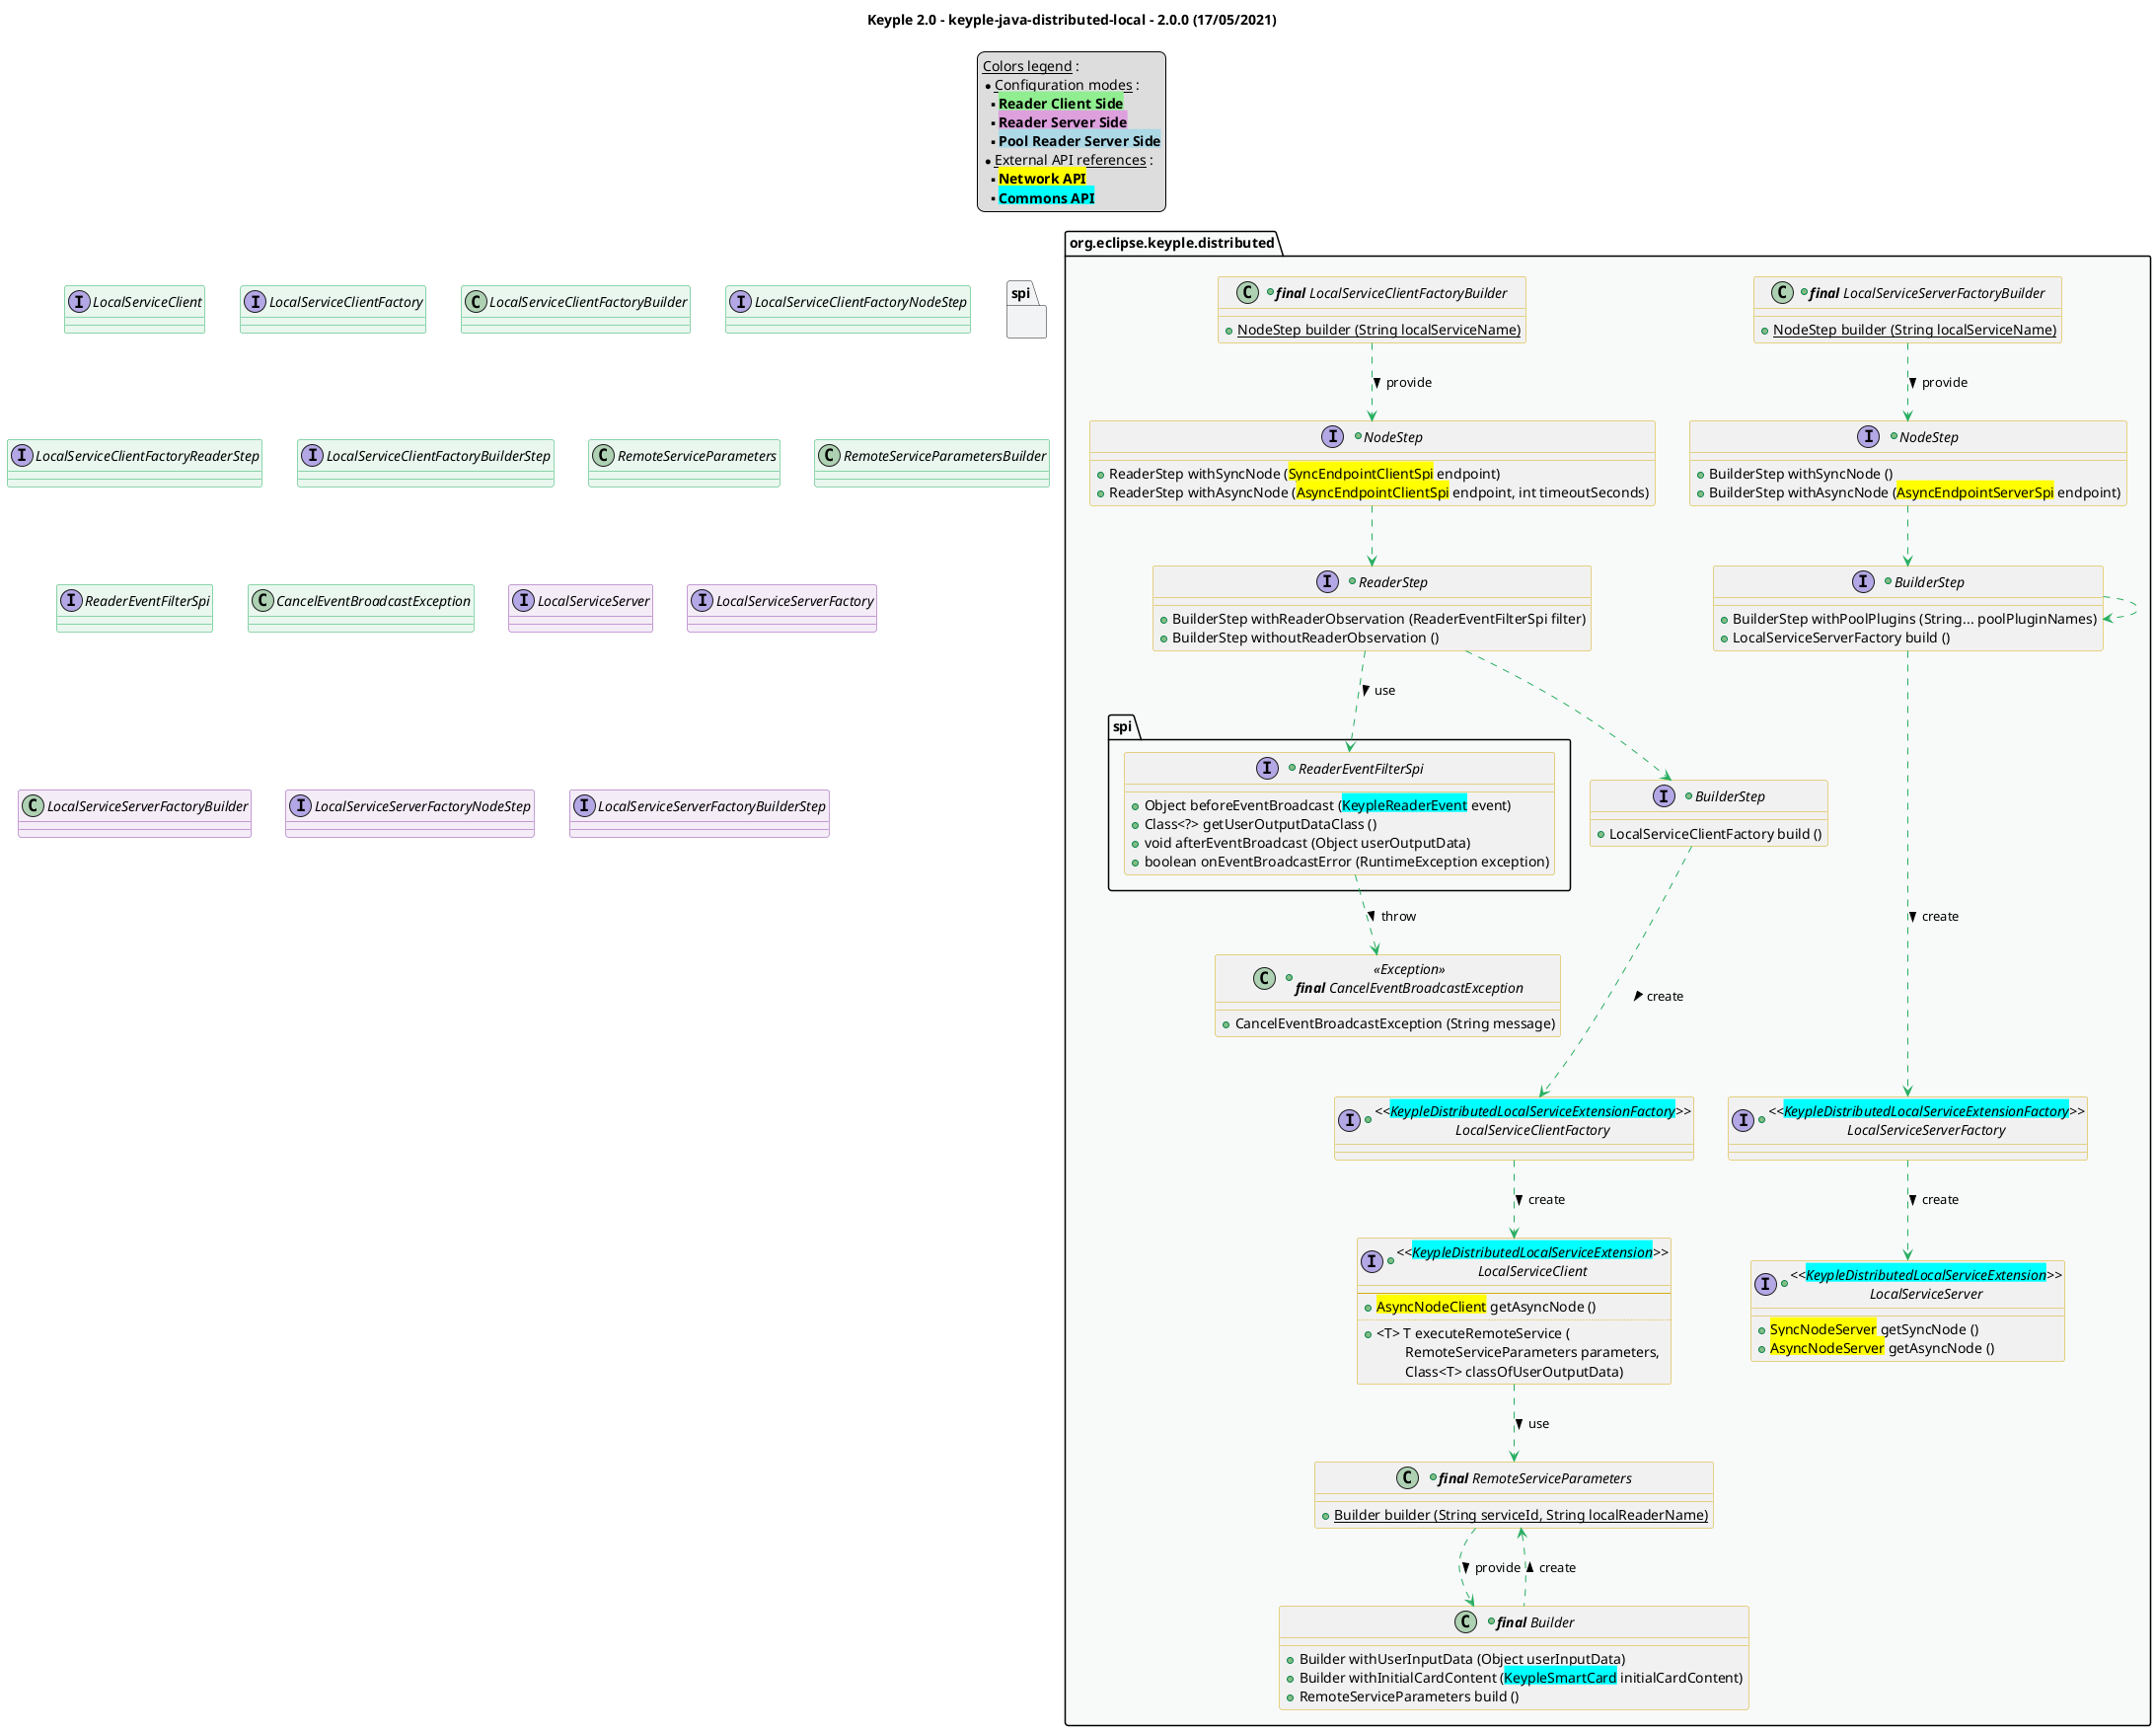 @startuml
title
    Keyple 2.0 - keyple-java-distributed-local - 2.0.0 (17/05/2021)
end title

' == THEME ==

'Couleurs issues de : https://htmlcolorcodes.com/fr/tableau-de-couleur/tableau-de-couleur-design-plat/
!define C_GREY1 F8F9F9
!define C_GREY2 F2F3F4
!define C_GREY3 E5E7E9
!define C_GREY4 D7DBDD
!define C_GREY5 CACFD2
!define C_GREY6 BDC3C7
!define C_LINK 3498DB
!define C_USE 27AE60

skinparam Shadowing false
skinparam ClassFontStyle italic
skinparam ClassBorderColor #D4AC0D
skinparam stereotypeABorderColor #A9DCDF
skinparam stereotypeIBorderColor #B4A7E5
skinparam stereotypeCBorderColor #ADD1B2
skinparam stereotypeEBorderColor #EB93DF
' Red
skinparam ClassBackgroundColor<<red>> #FDEDEC
skinparam ClassBorderColor<<red>> #E74C3C
hide <<red>> stereotype
' Purple
skinparam ClassBackgroundColor<<purple>> #F4ECF7
skinparam ClassBorderColor<<purple>> #8E44AD
hide <<purple>> stereotype
' blue
skinparam ClassBackgroundColor<<blue>> #EBF5FB
skinparam ClassBorderColor<<blue>> #3498DB
hide <<blue>> stereotype
' Green
skinparam ClassBackgroundColor<<green>> #E9F7EF
skinparam ClassBorderColor<<green>> #27AE60
hide <<green>> stereotype
' Grey
skinparam ClassBackgroundColor<<grey>> #EAECEE
skinparam ClassBorderColor<<grey>> #2C3E50
hide <<grey>> stereotype

' == CONTENT ==

legend top
    __Colors legend__ :
    * __Configuration modes__ :
    ** <back:lightGreen>**Reader Client Side**</back>
    ** <back:plum>**Reader Server Side**</back>
    ** <back:lightBlue>**Pool Reader Server Side**</back>
    * __External API references__ :
    ** <back:yellow>**Network API**</back>
    ** <back:cyan>**Commons API**</back>
end legend

package "org.eclipse.keyple.distributed" as root {

    +interface "<<<back:cyan>KeypleDistributedLocalServiceExtension</back>>>\nLocalServiceClient" as LocalServiceClient {
        --
        +<back:yellow>AsyncNodeClient</back> getAsyncNode ()
        ..
        +<T> T executeRemoteService (
            \tRemoteServiceParameters parameters,
            \tClass<T> classOfUserOutputData)
    }
    +class "**final** RemoteServiceParameters" as RemoteServiceParameters {
        +{static} Builder builder (String serviceId, String localReaderName)
    }
    +class "**final** Builder" as RemoteServiceParametersBuilder {
        +Builder withUserInputData (Object userInputData)
        +Builder withInitialCardContent (<back:cyan>KeypleSmartCard</back> initialCardContent)
        +RemoteServiceParameters build ()
    }

    +interface "<<<back:cyan>KeypleDistributedLocalServiceExtension</back>>>\nLocalServiceServer" as LocalServiceServer {
        +<back:yellow>SyncNodeServer</back> getSyncNode ()
        +<back:yellow>AsyncNodeServer</back> getAsyncNode ()
    }

    ' Factories
    together {
        +interface "<<<back:cyan>KeypleDistributedLocalServiceExtensionFactory</back>>>\nLocalServiceClientFactory" as LocalServiceClientFactory {
        }
        +interface "<<<back:cyan>KeypleDistributedLocalServiceExtensionFactory</back>>>\nLocalServiceServerFactory" as LocalServiceServerFactory {
        }
    }

    ' Factories builders
    together {
        +class "**final** LocalServiceClientFactoryBuilder" as LocalServiceClientFactoryBuilder {
            + {static} NodeStep builder (String localServiceName)
        }
        +interface "NodeStep" as LocalServiceClientFactoryNodeStep {
            + ReaderStep withSyncNode (<back:yellow>SyncEndpointClientSpi</back> endpoint)
            + ReaderStep withAsyncNode (<back:yellow>AsyncEndpointClientSpi</back> endpoint, int timeoutSeconds)
        }
        +interface "ReaderStep" as LocalServiceClientFactoryReaderStep {
                + BuilderStep withReaderObservation (ReaderEventFilterSpi filter)
            + BuilderStep withoutReaderObservation ()
        }
        +interface "BuilderStep" as LocalServiceClientFactoryBuilderStep {
            + LocalServiceClientFactory build ()
        }

        package spi {
            +interface ReaderEventFilterSpi {
                +Object beforeEventBroadcast (<back:cyan>KeypleReaderEvent</back> event)
                +Class<?> getUserOutputDataClass ()
                +void afterEventBroadcast (Object userOutputData)
                +boolean onEventBroadcastError (RuntimeException exception)
            }
        }
        +class "<<Exception>>\n**final** CancelEventBroadcastException" as CancelEventBroadcastException {
            +CancelEventBroadcastException (String message)
        }

        +class "**final** LocalServiceServerFactoryBuilder" as LocalServiceServerFactoryBuilder {
            + {static} NodeStep builder (String localServiceName)
        }
        +interface "NodeStep" as LocalServiceServerFactoryNodeStep {
            + BuilderStep withSyncNode ()
            + BuilderStep withAsyncNode (<back:yellow>AsyncEndpointServerSpi</back> endpoint)
        }
        +interface "BuilderStep" as LocalServiceServerFactoryBuilderStep {
            + BuilderStep withPoolPlugins (String... poolPluginNames)
            + LocalServiceServerFactory build ()
        }
    }
}

' Associations
LocalServiceClient ..> RemoteServiceParameters #C_USE : use >
RemoteServiceParameters ..> RemoteServiceParametersBuilder #C_USE : provide >
RemoteServiceParametersBuilder .up.> RemoteServiceParameters #C_USE : create >

LocalServiceClientFactoryBuilder ..> LocalServiceClientFactoryNodeStep #C_USE : provide >
LocalServiceClientFactoryNodeStep ..> LocalServiceClientFactoryReaderStep #C_USE
LocalServiceClientFactoryReaderStep ..> LocalServiceClientFactoryBuilderStep #C_USE
LocalServiceClientFactoryReaderStep ..> ReaderEventFilterSpi #C_USE : use >
ReaderEventFilterSpi ..> CancelEventBroadcastException #C_USE : throw >
LocalServiceClientFactoryBuilderStep ..> LocalServiceClientFactory #C_USE : create >
LocalServiceClientFactory ..> LocalServiceClient #C_USE : create >

LocalServiceServerFactoryBuilder ..> LocalServiceServerFactoryNodeStep #C_USE : provide >
LocalServiceServerFactoryNodeStep ..> LocalServiceServerFactoryBuilderStep #C_USE
LocalServiceServerFactoryBuilderStep ..> LocalServiceServerFactoryBuilderStep #C_USE
LocalServiceServerFactoryBuilderStep ..> LocalServiceServerFactory #C_USE : create >
LocalServiceServerFactory ..> LocalServiceServer #C_USE : create >

' == LAYOUT ==

CancelEventBroadcastException -[hidden]- LocalServiceClientFactory

' == STYLE ==

package root #C_GREY1 {}
package spi #C_GREY2 {}

interface LocalServiceClient <<green>>
interface LocalServiceClientFactory <<green>>
class LocalServiceClientFactoryBuilder <<green>>
interface LocalServiceClientFactoryNodeStep <<green>>
interface LocalServiceClientFactoryReaderStep <<green>>
interface LocalServiceClientFactoryBuilderStep <<green>>
class RemoteServiceParameters <<green>>
class RemoteServiceParametersBuilder <<green>>
interface ReaderEventFilterSpi <<green>>
class CancelEventBroadcastException <<green>>

interface LocalServiceServer <<purple>>
interface LocalServiceServerFactory <<purple>>
class LocalServiceServerFactoryBuilder <<purple>>
interface LocalServiceServerFactoryNodeStep <<purple>>
interface LocalServiceServerFactoryBuilderStep <<purple>>

@enduml